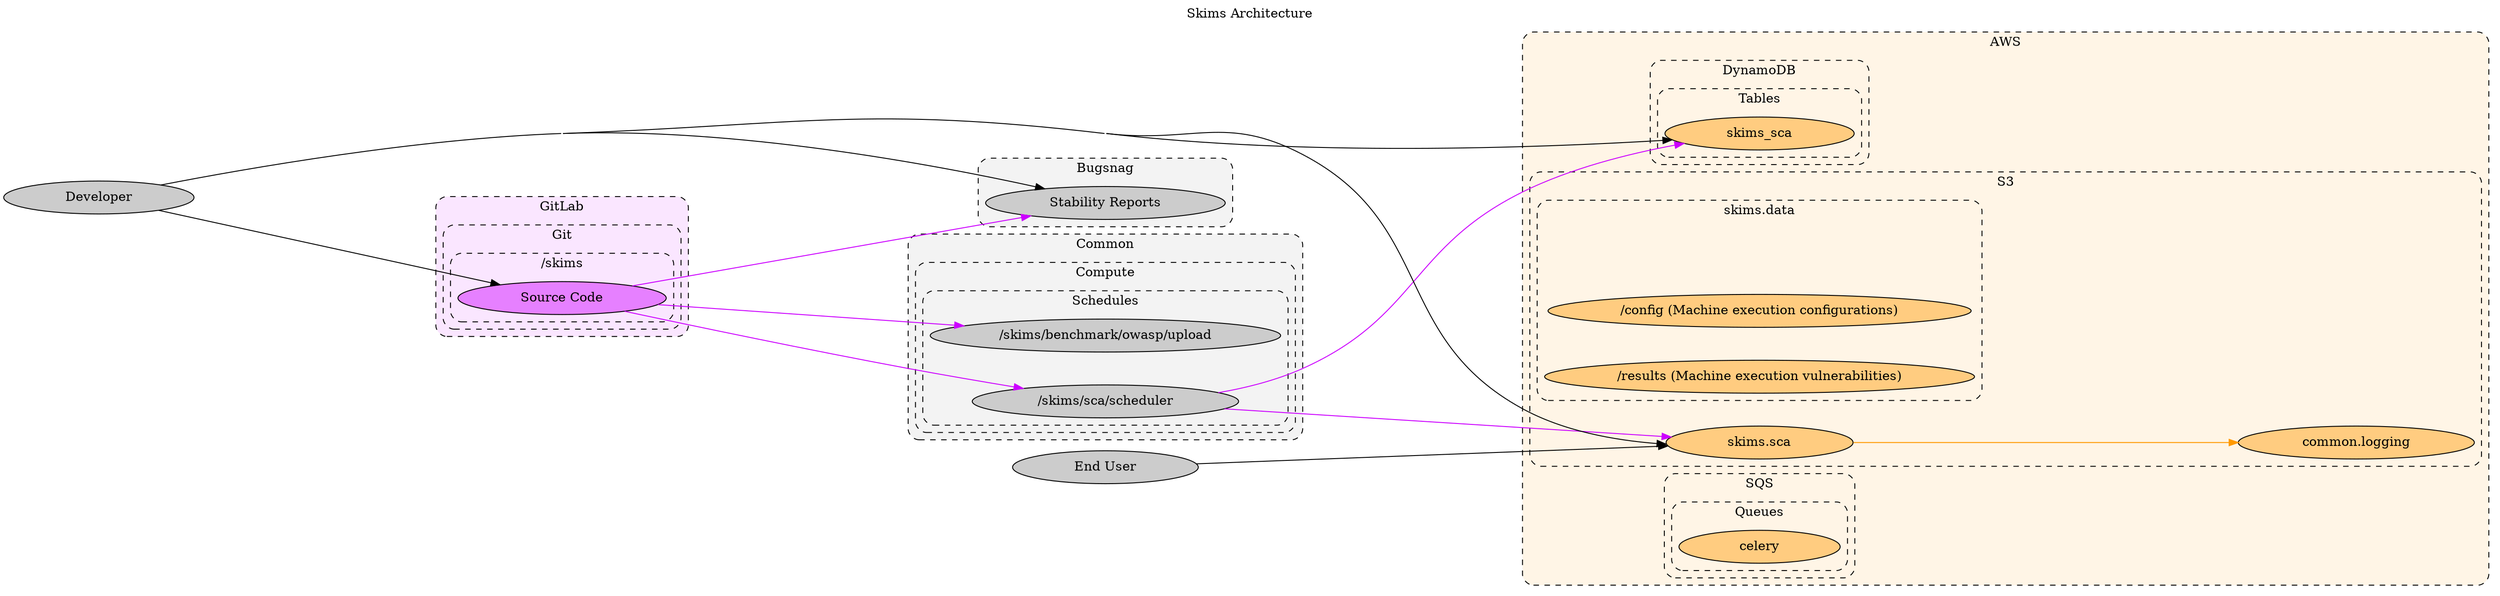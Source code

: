 digraph skims {
  label="Skims Architecture"
  labelloc="t"
  compound="true"
  concentrate="true"
  rankdir="LR"
  ranksep="4.0"
  nodesep="0.5"
  overlap="scalexy"

  node[style="filled" margin="0.8,0.0"]
  graph[style="dashed,rounded"]

  subgraph cluster_aws {
    label="AWS"
    bgcolor="0.1 0.1 1.0"
    node[fillcolor="0.1 0.5 1.0"]

    subgraph cluster_aws_dynamodb {
      label="DynamoDB"

      subgraph cluster_aws_dynamodb_tables {
        label="Tables"

        aws_dynamodb_tables_skims_sca[label="skims_sca"]
      }
    }

    subgraph cluster_aws_s3 {
      label="S3"

      subgraph cluster_aws_s3_skims_data {
        label="skims.data"

        cluster_aws_s3_skims_data[label="" style="invis"]

        aws_s3_skims_data_config[label="/config (Machine execution configurations)" width="6.0"]
        aws_s3_skims_data_results[label="/results (Machine execution vulnerabilities)" width="6.0"]
      }

      aws_s3_skims_sca[label="skims.sca"]
      aws_s3_common_logging[label="common.logging"]
    }

    subgraph cluster_aws_sqs {
      label="SQS"

      subgraph cluster_aws_sqs_queues {
        label="Queues"

        aws_sqs_queues_skims_report_queue[label="celery"]
      }
    }
  }

  subgraph cluster_bugsnag {
    label="Bugsnag"
    bgcolor="0.0 0.0 0.95"
    node[fillcolor="0.0 0.0 0.8"]

    bugsnag[label="Stability Reports"]
  }

  subgraph cluster_common {
    label="Common"
    bgcolor="0.0 0.0 0.95"
    node[fillcolor="0.0 0.0 0.8"]

    subgraph cluster_common_compute {
      label="Compute"

      subgraph cluster_common_compute_schedules {
        label="Schedules"

        common_compute_schedules_skims_benchmark_owasp_upload[label="/skims/benchmark/owasp/upload"]
        common_compute_schedules_skims_sca_scheduler[label="/skims/sca/scheduler"]
      }
    }
  }

  subgraph cluster_gitlab {
    label="GitLab"
    bgcolor="0.8 0.1 1.0"
    node[fillcolor="0.8 0.5 1.0"]

    subgraph cluster_gitlab_git {
      label="Git"

      subgraph cluster_gitlab_skims {
        label="/skims"

        gitlab_skims[label="Source Code"]
      }
    }
  }

  node[fillcolor="0.0 0.0 0.8"]
  end_user[label="End User"]
  developer[label="Developer"]

  edge[color="0.1 1.0 1.0"]
  aws_s3_skims_sca -> aws_s3_common_logging[]

  edge[color="0.8 1.0 1.0"]
  gitlab_skims -> bugsnag[]
  gitlab_skims -> common_compute_schedules_skims_benchmark_owasp_upload[]
  gitlab_skims -> common_compute_schedules_skims_sca_scheduler[]
  common_compute_schedules_skims_sca_scheduler -> aws_dynamodb_tables_skims_sca[]
  common_compute_schedules_skims_sca_scheduler -> aws_s3_skims_sca[]

  edge[color="0.0 0.0 0.0"]
  developer -> aws_dynamodb_tables_skims_sca[]
  developer -> aws_s3_skims_sca[]
  developer -> bugsnag[]
  developer -> gitlab_skims[]
  end_user -> aws_s3_skims_sca[]
}

